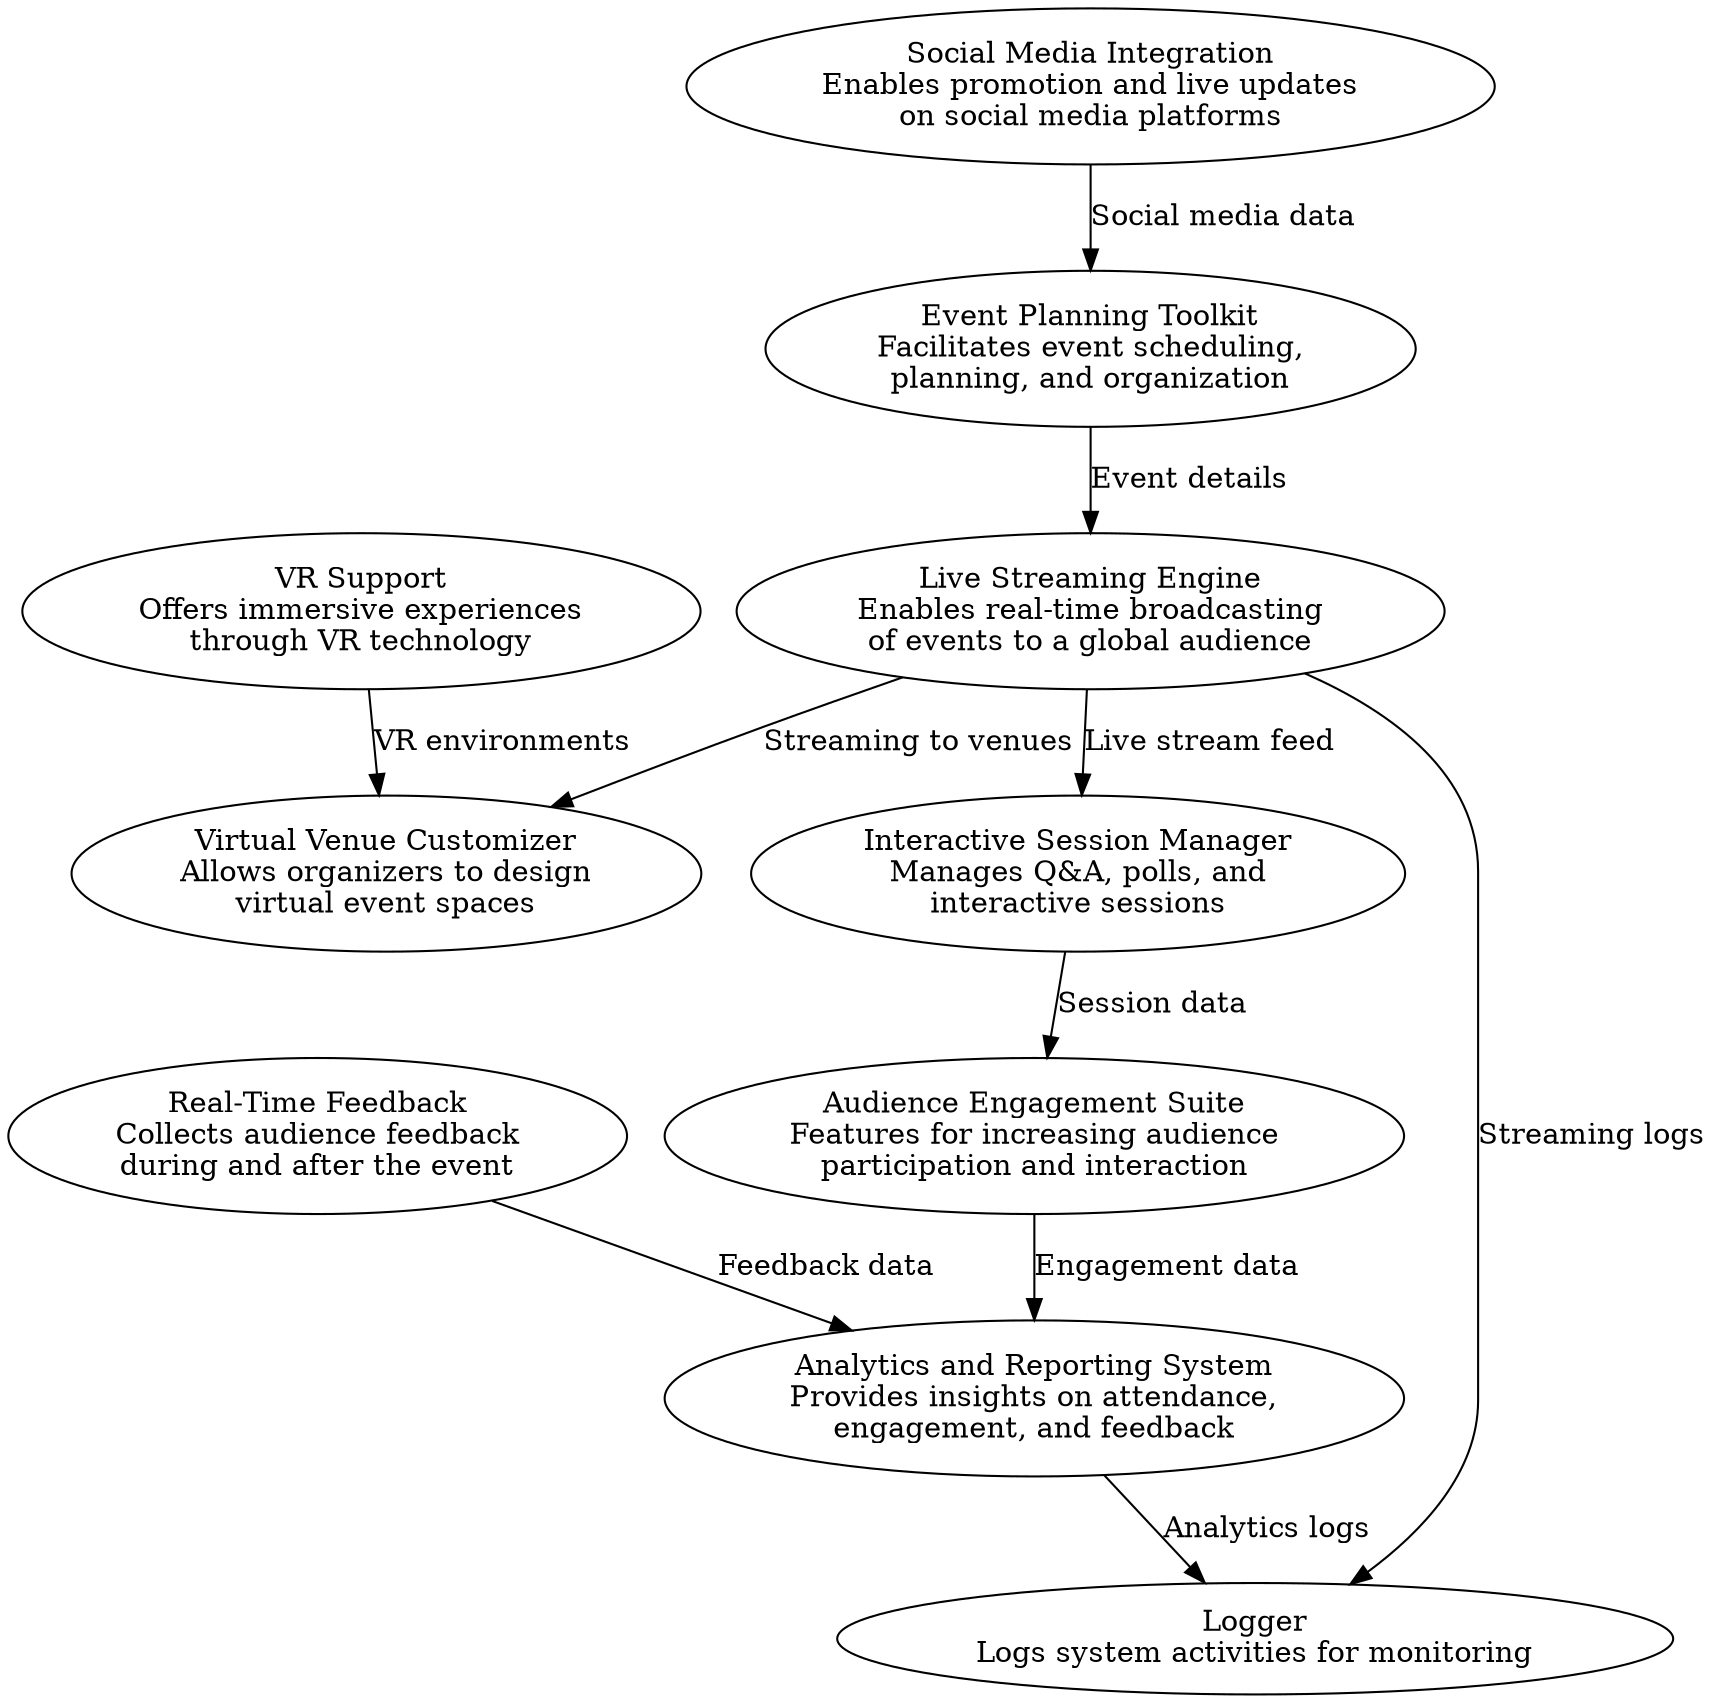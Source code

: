 digraph VirtualEventManagement {


    EventPlanningToolkit [label="Event Planning Toolkit\nFacilitates event scheduling,\nplanning, and organization"];
    LiveStreamingEngine [label="Live Streaming Engine\nEnables real-time broadcasting\nof events to a global audience"];
    InteractiveSessionManager [label="Interactive Session Manager\nManages Q&A, polls, and\ninteractive sessions"];
    AudienceEngagementSuite [label="Audience Engagement Suite\nFeatures for increasing audience\nparticipation and interaction"];
    VirtualVenueCustomizer [label="Virtual Venue Customizer\nAllows organizers to design\nvirtual event spaces"];
    AnalyticsReportingSystem [label="Analytics and Reporting System\nProvides insights on attendance,\nengagement, and feedback"];
    SocialMediaIntegration [label="Social Media Integration\nEnables promotion and live updates\non social media platforms"];
    RealTimeFeedback [label="Real-Time Feedback\nCollects audience feedback\nduring and after the event"];
    VRSupport [label="VR Support\nOffers immersive experiences\nthrough VR technology"];
    Logger [label="Logger\nLogs system activities for monitoring"];

    EventPlanningToolkit -> LiveStreamingEngine [label="Event details"];
    LiveStreamingEngine -> InteractiveSessionManager [label="Live stream feed"];
    InteractiveSessionManager -> AudienceEngagementSuite [label="Session data"];
    LiveStreamingEngine -> VirtualVenueCustomizer [label="Streaming to venues"];
    AudienceEngagementSuite -> AnalyticsReportingSystem [label="Engagement data"];
    SocialMediaIntegration -> EventPlanningToolkit [label="Social media data"];
    RealTimeFeedback -> AnalyticsReportingSystem [label="Feedback data"];
    VRSupport -> VirtualVenueCustomizer [label="VR environments"];
    AnalyticsReportingSystem -> Logger [label="Analytics logs"];
    LiveStreamingEngine -> Logger [label="Streaming logs"];

    // Styling
    edge [color=blue];
    node [style=filled, color=lightgrey];
}


